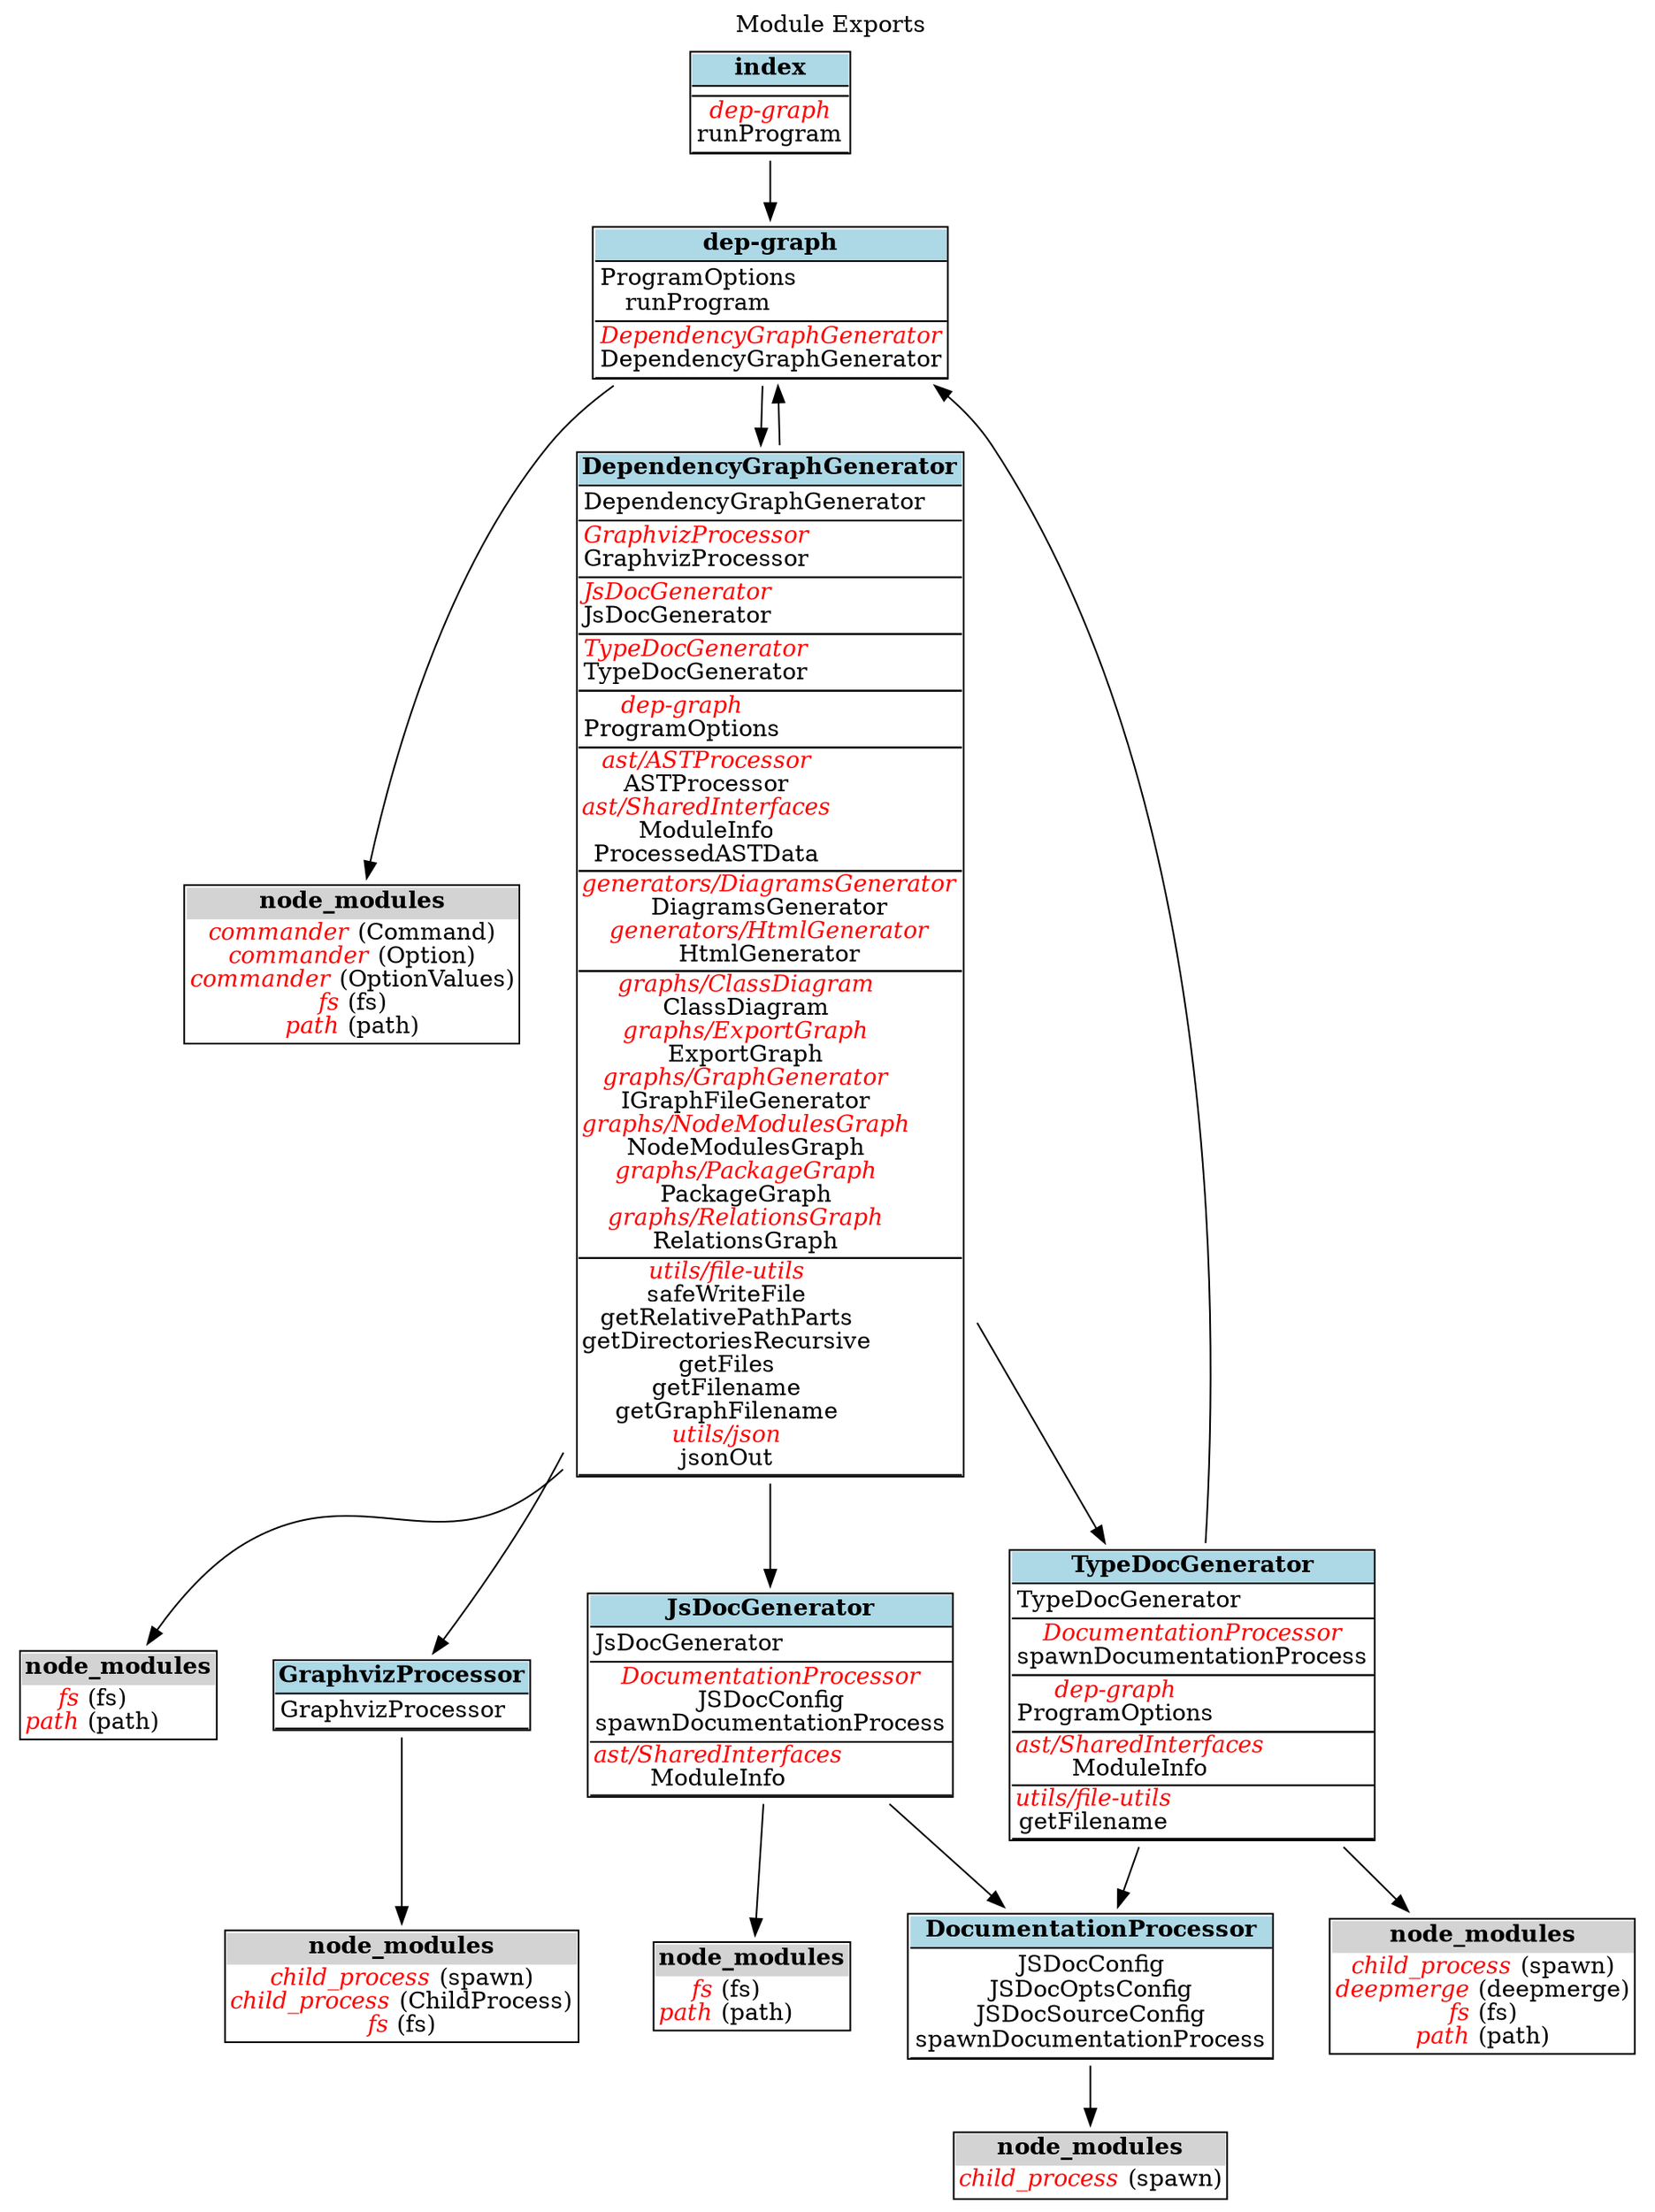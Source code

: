 digraph {label=" Module Exports";
labelloc="t";
"dep-graph" [shape=none, label=<<TABLE cellspacing="0" cellborder="0" align="left">
<TR><TD bgcolor="lightblue" HREF="docs/tsdocs/modules/_dep-graph_.html" TARGET="_blank" align="center"><B>dep-graph</B></TD></TR>
<TR><TD BORDER="1" SIDES="TB" align="left">
ProgramOptions<BR/>
runProgram<BR/>
</TD></TR>
<TR><TD BORDER="1" SIDES="TB" align="left">
<font color="red"><I>DependencyGraphGenerator</I></font><BR/>
DependencyGraphGenerator<BR/>
</TD></TR>
</TABLE>>];
"dep-graph-node_modules" [shape=none, label=<<TABLE cellspacing="0" cellborder="0" align="left">
<TR><TD bgcolor="lightgrey" align="center"><B>node_modules</B></TD></TR>
<TR><TD align="left">
<font color="red"><I>commander</I></font> (Command)<BR/>
<font color="red"><I>commander</I></font> (Option)<BR/>
<font color="red"><I>commander</I></font> (OptionValues)<BR/>
<font color="red"><I>fs</I></font> (fs)<BR/>
<font color="red"><I>path</I></font> (path)<BR/>
</TD></TR>
</TABLE>>];
"dep-graph"->"dep-graph-node_modules";
"DependencyGraphGenerator" [shape=none, label=<<TABLE cellspacing="0" cellborder="0" align="left">
<TR><TD bgcolor="lightblue" HREF="docs/tsdocs/modules/_DependencyGraphGenerator_.html" TARGET="_blank" align="center"><B>DependencyGraphGenerator</B></TD></TR>
<TR><TD BORDER="1" SIDES="TB" align="left">
DependencyGraphGenerator<BR/>
</TD></TR>
<TR><TD BORDER="1" SIDES="TB" align="left">
<font color="red"><I>GraphvizProcessor</I></font><BR/>
GraphvizProcessor<BR/>
</TD></TR>
<TR><TD BORDER="1" SIDES="TB" align="left">
<font color="red"><I>JsDocGenerator</I></font><BR/>
JsDocGenerator<BR/>
</TD></TR>
<TR><TD BORDER="1" SIDES="TB" align="left">
<font color="red"><I>TypeDocGenerator</I></font><BR/>
TypeDocGenerator<BR/>
</TD></TR>
<TR><TD BORDER="1" SIDES="TB" align="left">
<font color="red"><I>dep-graph</I></font><BR/>
ProgramOptions<BR/>
</TD></TR>
<TR><TD BORDER="1" SIDES="TB" cellpadding="1" align="left">
<font color="red"><I>ast/ASTProcessor</I></font><BR/>
ASTProcessor<BR/>
<font color="red"><I>ast/SharedInterfaces</I></font><BR/>
ModuleInfo<BR/>
ProcessedASTData<BR/>
</TD></TR>
<TR><TD BORDER="1" SIDES="TB" cellpadding="1" align="left">
<font color="red"><I>generators/DiagramsGenerator</I></font><BR/>
DiagramsGenerator<BR/>
<font color="red"><I>generators/HtmlGenerator</I></font><BR/>
HtmlGenerator<BR/>
</TD></TR>
<TR><TD BORDER="1" SIDES="TB" cellpadding="1" align="left">
<font color="red"><I>graphs/ClassDiagram</I></font><BR/>
ClassDiagram<BR/>
<font color="red"><I>graphs/ExportGraph</I></font><BR/>
ExportGraph<BR/>
<font color="red"><I>graphs/GraphGenerator</I></font><BR/>
IGraphFileGenerator<BR/>
<font color="red"><I>graphs/NodeModulesGraph</I></font><BR/>
NodeModulesGraph<BR/>
<font color="red"><I>graphs/PackageGraph</I></font><BR/>
PackageGraph<BR/>
<font color="red"><I>graphs/RelationsGraph</I></font><BR/>
RelationsGraph<BR/>
</TD></TR>
<TR><TD BORDER="1" SIDES="TB" cellpadding="1" align="left">
<font color="red"><I>utils/file-utils</I></font><BR/>
safeWriteFile<BR/>
getRelativePathParts<BR/>
getDirectoriesRecursive<BR/>
getFiles<BR/>
getFilename<BR/>
getGraphFilename<BR/>
<font color="red"><I>utils/json</I></font><BR/>
jsonOut<BR/>
</TD></TR>
</TABLE>>];
"DependencyGraphGenerator-node_modules" [shape=none, label=<<TABLE cellspacing="0" cellborder="0" align="left">
<TR><TD bgcolor="lightgrey" align="center"><B>node_modules</B></TD></TR>
<TR><TD align="left">
<font color="red"><I>fs</I></font> (fs)<BR/>
<font color="red"><I>path</I></font> (path)<BR/>
</TD></TR>
</TABLE>>];
"DependencyGraphGenerator"->"DependencyGraphGenerator-node_modules";
"DocumentationProcessor" [shape=none, label=<<TABLE cellspacing="0" cellborder="0" align="left">
<TR><TD bgcolor="lightblue" HREF="docs/tsdocs/modules/_DocumentationProcessor_.html" TARGET="_blank" align="center"><B>DocumentationProcessor</B></TD></TR>
<TR><TD BORDER="1" SIDES="TB" align="left">
JSDocConfig<BR/>
JSDocOptsConfig<BR/>
JSDocSourceConfig<BR/>
spawnDocumentationProcess<BR/>
</TD></TR>
</TABLE>>];
"DocumentationProcessor-node_modules" [shape=none, label=<<TABLE cellspacing="0" cellborder="0" align="left">
<TR><TD bgcolor="lightgrey" align="center"><B>node_modules</B></TD></TR>
<TR><TD align="left">
<font color="red"><I>child_process</I></font> (spawn)<BR/>
</TD></TR>
</TABLE>>];
"DocumentationProcessor"->"DocumentationProcessor-node_modules";
"GraphvizProcessor" [shape=none, label=<<TABLE cellspacing="0" cellborder="0" align="left">
<TR><TD bgcolor="lightblue" HREF="docs/tsdocs/modules/_GraphvizProcessor_.html" TARGET="_blank" align="center"><B>GraphvizProcessor</B></TD></TR>
<TR><TD BORDER="1" SIDES="TB" align="left">
GraphvizProcessor<BR/>
</TD></TR>
</TABLE>>];
"GraphvizProcessor-node_modules" [shape=none, label=<<TABLE cellspacing="0" cellborder="0" align="left">
<TR><TD bgcolor="lightgrey" align="center"><B>node_modules</B></TD></TR>
<TR><TD align="left">
<font color="red"><I>child_process</I></font> (spawn)<BR/>
<font color="red"><I>child_process</I></font> (ChildProcess)<BR/>
<font color="red"><I>fs</I></font> (fs)<BR/>
</TD></TR>
</TABLE>>];
"GraphvizProcessor"->"GraphvizProcessor-node_modules";
"index" [shape=none, label=<<TABLE cellspacing="0" cellborder="0" align="left">
<TR><TD bgcolor="lightblue" HREF="docs/tsdocs/modules/_index_.html" TARGET="_blank" align="center"><B>index</B></TD></TR>
<TR><TD BORDER="1" SIDES="TB" align="left">
</TD></TR>
<TR><TD BORDER="1" SIDES="TB" align="left">
<font color="red"><I>dep-graph</I></font><BR/>
runProgram<BR/>
</TD></TR>
</TABLE>>];
"JsDocGenerator" [shape=none, label=<<TABLE cellspacing="0" cellborder="0" align="left">
<TR><TD bgcolor="lightblue" HREF="docs/tsdocs/modules/_JsDocGenerator_.html" TARGET="_blank" align="center"><B>JsDocGenerator</B></TD></TR>
<TR><TD BORDER="1" SIDES="TB" align="left">
JsDocGenerator<BR/>
</TD></TR>
<TR><TD BORDER="1" SIDES="TB" align="left">
<font color="red"><I>DocumentationProcessor</I></font><BR/>
JSDocConfig<BR/>
spawnDocumentationProcess<BR/>
</TD></TR>
<TR><TD BORDER="1" SIDES="TB" cellpadding="1" align="left">
<font color="red"><I>ast/SharedInterfaces</I></font><BR/>
ModuleInfo<BR/>
</TD></TR>
</TABLE>>];
"JsDocGenerator-node_modules" [shape=none, label=<<TABLE cellspacing="0" cellborder="0" align="left">
<TR><TD bgcolor="lightgrey" align="center"><B>node_modules</B></TD></TR>
<TR><TD align="left">
<font color="red"><I>fs</I></font> (fs)<BR/>
<font color="red"><I>path</I></font> (path)<BR/>
</TD></TR>
</TABLE>>];
"JsDocGenerator"->"JsDocGenerator-node_modules";
"TypeDocGenerator" [shape=none, label=<<TABLE cellspacing="0" cellborder="0" align="left">
<TR><TD bgcolor="lightblue" HREF="docs/tsdocs/modules/_TypeDocGenerator_.html" TARGET="_blank" align="center"><B>TypeDocGenerator</B></TD></TR>
<TR><TD BORDER="1" SIDES="TB" align="left">
TypeDocGenerator<BR/>
</TD></TR>
<TR><TD BORDER="1" SIDES="TB" align="left">
<font color="red"><I>DocumentationProcessor</I></font><BR/>
spawnDocumentationProcess<BR/>
</TD></TR>
<TR><TD BORDER="1" SIDES="TB" align="left">
<font color="red"><I>dep-graph</I></font><BR/>
ProgramOptions<BR/>
</TD></TR>
<TR><TD BORDER="1" SIDES="TB" cellpadding="1" align="left">
<font color="red"><I>ast/SharedInterfaces</I></font><BR/>
ModuleInfo<BR/>
</TD></TR>
<TR><TD BORDER="1" SIDES="TB" cellpadding="1" align="left">
<font color="red"><I>utils/file-utils</I></font><BR/>
getFilename<BR/>
</TD></TR>
</TABLE>>];
"TypeDocGenerator-node_modules" [shape=none, label=<<TABLE cellspacing="0" cellborder="0" align="left">
<TR><TD bgcolor="lightgrey" align="center"><B>node_modules</B></TD></TR>
<TR><TD align="left">
<font color="red"><I>child_process</I></font> (spawn)<BR/>
<font color="red"><I>deepmerge</I></font> (deepmerge)<BR/>
<font color="red"><I>fs</I></font> (fs)<BR/>
<font color="red"><I>path</I></font> (path)<BR/>
</TD></TR>
</TABLE>>];
"TypeDocGenerator"->"TypeDocGenerator-node_modules";
"dep-graph"->"DependencyGraphGenerator";
"DependencyGraphGenerator"->"dep-graph";
"DependencyGraphGenerator"->"GraphvizProcessor";
"DependencyGraphGenerator"->"JsDocGenerator";
"DependencyGraphGenerator"->"TypeDocGenerator";
"index"->"dep-graph";
"JsDocGenerator"->"DocumentationProcessor";
"TypeDocGenerator"->"dep-graph";
"TypeDocGenerator"->"DocumentationProcessor";
}
